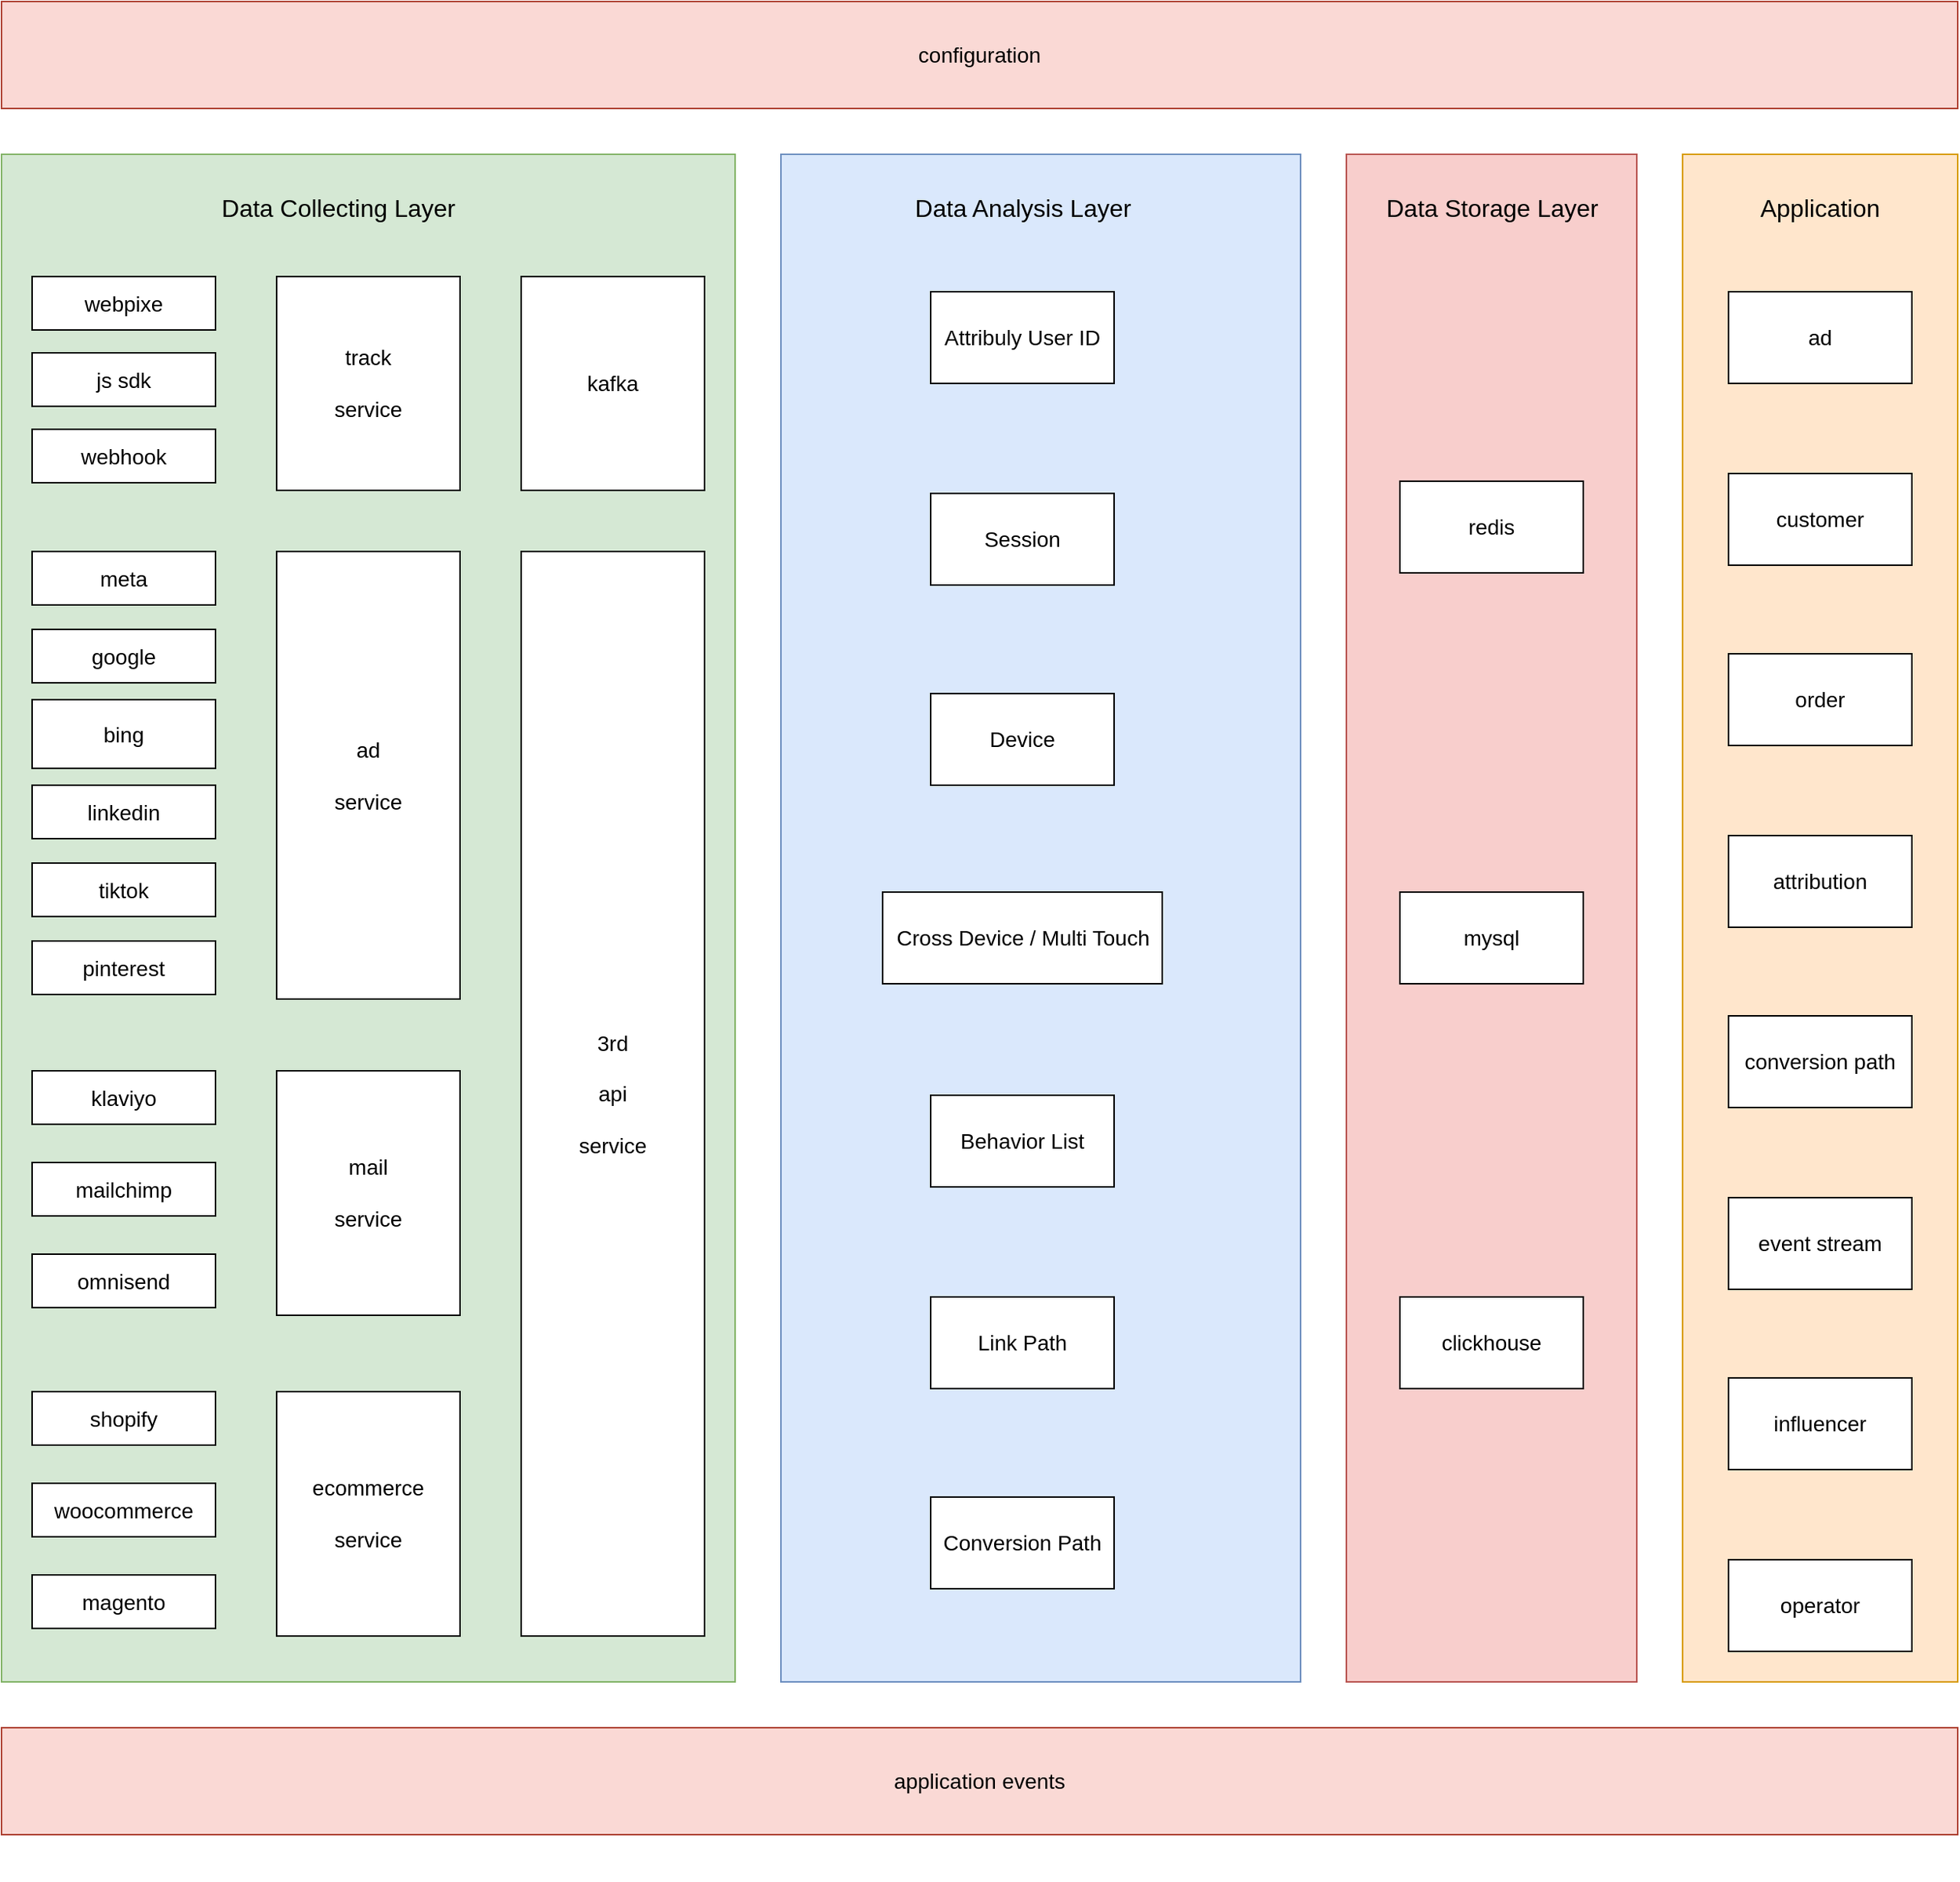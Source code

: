 <mxfile version="22.1.11" type="github">
  <diagram name="第 1 页" id="z60zmUDA_NRWNLkNqfMZ">
    <mxGraphModel dx="1578" dy="894" grid="1" gridSize="10" guides="1" tooltips="1" connect="1" arrows="1" fold="1" page="1" pageScale="1" pageWidth="827" pageHeight="1169" math="0" shadow="0">
      <root>
        <mxCell id="0" />
        <mxCell id="1" parent="0" />
        <mxCell id="jyB_UmzL48LcIVnqlv-9-22" value="" style="rounded=0;whiteSpace=wrap;html=1;fontSize=14;fillColor=#dae8fc;strokeColor=#6c8ebf;" parent="1" vertex="1">
          <mxGeometry x="600" y="290" width="340" height="1000" as="geometry" />
        </mxCell>
        <mxCell id="jyB_UmzL48LcIVnqlv-9-23" value="" style="rounded=0;whiteSpace=wrap;html=1;fontSize=14;fillColor=#f8cecc;strokeColor=#b85450;" parent="1" vertex="1">
          <mxGeometry x="970" y="290" width="190" height="1000" as="geometry" />
        </mxCell>
        <mxCell id="ryWL0rZuBNHNWBqCZ-Gl-1" value="Data Analysis Layer" style="text;html=1;strokeColor=none;fillColor=none;align=center;verticalAlign=middle;whiteSpace=wrap;rounded=0;fontSize=16;" parent="1" vertex="1">
          <mxGeometry x="685.5" y="310" width="145" height="30" as="geometry" />
        </mxCell>
        <mxCell id="ryWL0rZuBNHNWBqCZ-Gl-2" value="Data Storage Layer" style="text;html=1;strokeColor=none;fillColor=none;align=center;verticalAlign=middle;whiteSpace=wrap;rounded=0;fontSize=16;" parent="1" vertex="1">
          <mxGeometry x="987.5" y="310" width="155" height="30" as="geometry" />
        </mxCell>
        <mxCell id="ryWL0rZuBNHNWBqCZ-Gl-3" value="redis" style="rounded=0;whiteSpace=wrap;html=1;fontSize=14;" parent="1" vertex="1">
          <mxGeometry x="1005" y="504" width="120" height="60" as="geometry" />
        </mxCell>
        <mxCell id="ryWL0rZuBNHNWBqCZ-Gl-4" value="application events" style="rounded=0;whiteSpace=wrap;html=1;fontSize=14;fillColor=#fad9d5;strokeColor=#ae4132;" parent="1" vertex="1">
          <mxGeometry x="90" y="1320" width="1280" height="70" as="geometry" />
        </mxCell>
        <mxCell id="ryWL0rZuBNHNWBqCZ-Gl-5" value="mysql" style="rounded=0;whiteSpace=wrap;html=1;fontSize=14;" parent="1" vertex="1">
          <mxGeometry x="1005" y="773" width="120" height="60" as="geometry" />
        </mxCell>
        <mxCell id="ryWL0rZuBNHNWBqCZ-Gl-6" value="clickhouse" style="rounded=0;whiteSpace=wrap;html=1;fontSize=14;" parent="1" vertex="1">
          <mxGeometry x="1005" y="1038" width="120" height="60" as="geometry" />
        </mxCell>
        <mxCell id="ryWL0rZuBNHNWBqCZ-Gl-7" value="" style="rounded=0;whiteSpace=wrap;html=1;fontSize=14;fillColor=#ffe6cc;strokeColor=#d79b00;" parent="1" vertex="1">
          <mxGeometry x="1190" y="290" width="180" height="1000" as="geometry" />
        </mxCell>
        <mxCell id="ryWL0rZuBNHNWBqCZ-Gl-8" value="Application" style="text;html=1;strokeColor=none;fillColor=none;align=center;verticalAlign=middle;whiteSpace=wrap;rounded=0;fontSize=16;" parent="1" vertex="1">
          <mxGeometry x="1250" y="310" width="60" height="30" as="geometry" />
        </mxCell>
        <mxCell id="ryWL0rZuBNHNWBqCZ-Gl-9" value="ad" style="rounded=0;whiteSpace=wrap;html=1;fontSize=14;" parent="1" vertex="1">
          <mxGeometry x="1220" y="380" width="120" height="60" as="geometry" />
        </mxCell>
        <mxCell id="ryWL0rZuBNHNWBqCZ-Gl-10" value="customer" style="rounded=0;whiteSpace=wrap;html=1;fontSize=14;" parent="1" vertex="1">
          <mxGeometry x="1220" y="499" width="120" height="60" as="geometry" />
        </mxCell>
        <mxCell id="ryWL0rZuBNHNWBqCZ-Gl-11" value="order" style="rounded=0;whiteSpace=wrap;html=1;fontSize=14;" parent="1" vertex="1">
          <mxGeometry x="1220" y="617" width="120" height="60" as="geometry" />
        </mxCell>
        <mxCell id="ryWL0rZuBNHNWBqCZ-Gl-12" value="attribution" style="rounded=0;whiteSpace=wrap;html=1;fontSize=14;" parent="1" vertex="1">
          <mxGeometry x="1220" y="736" width="120" height="60" as="geometry" />
        </mxCell>
        <mxCell id="ryWL0rZuBNHNWBqCZ-Gl-13" value="conversion path" style="rounded=0;whiteSpace=wrap;html=1;fontSize=14;" parent="1" vertex="1">
          <mxGeometry x="1220" y="854" width="120" height="60" as="geometry" />
        </mxCell>
        <mxCell id="ryWL0rZuBNHNWBqCZ-Gl-14" value="event stream" style="rounded=0;whiteSpace=wrap;html=1;fontSize=14;" parent="1" vertex="1">
          <mxGeometry x="1220" y="973" width="120" height="60" as="geometry" />
        </mxCell>
        <mxCell id="ryWL0rZuBNHNWBqCZ-Gl-15" value="influencer" style="rounded=0;whiteSpace=wrap;html=1;fontSize=14;" parent="1" vertex="1">
          <mxGeometry x="1220" y="1091" width="120" height="60" as="geometry" />
        </mxCell>
        <mxCell id="ryWL0rZuBNHNWBqCZ-Gl-16" value="operator" style="rounded=0;whiteSpace=wrap;html=1;fontSize=14;" parent="1" vertex="1">
          <mxGeometry x="1220" y="1210" width="120" height="60" as="geometry" />
        </mxCell>
        <mxCell id="ryWL0rZuBNHNWBqCZ-Gl-21" value="" style="group" parent="1" vertex="1" connectable="0">
          <mxGeometry x="90" y="290" width="480" height="1130" as="geometry" />
        </mxCell>
        <mxCell id="jyB_UmzL48LcIVnqlv-9-24" value="" style="rounded=0;whiteSpace=wrap;html=1;fontSize=14;fillColor=#d5e8d4;strokeColor=#82b366;" parent="ryWL0rZuBNHNWBqCZ-Gl-21" vertex="1">
          <mxGeometry width="480" height="1000" as="geometry" />
        </mxCell>
        <mxCell id="jyB_UmzL48LcIVnqlv-9-1" value="webpixe" style="rounded=0;whiteSpace=wrap;html=1;fontSize=14;" parent="ryWL0rZuBNHNWBqCZ-Gl-21" vertex="1">
          <mxGeometry x="20" y="80" width="120" height="35" as="geometry" />
        </mxCell>
        <mxCell id="jyB_UmzL48LcIVnqlv-9-2" value="js sdk" style="rounded=0;whiteSpace=wrap;html=1;fontSize=14;" parent="ryWL0rZuBNHNWBqCZ-Gl-21" vertex="1">
          <mxGeometry x="20" y="130" width="120" height="35" as="geometry" />
        </mxCell>
        <mxCell id="jyB_UmzL48LcIVnqlv-9-3" value="webhook" style="rounded=0;whiteSpace=wrap;html=1;fontSize=14;" parent="ryWL0rZuBNHNWBqCZ-Gl-21" vertex="1">
          <mxGeometry x="20" y="180" width="120" height="35" as="geometry" />
        </mxCell>
        <mxCell id="jyB_UmzL48LcIVnqlv-9-4" value="track&lt;br style=&quot;font-size: 14px;&quot;&gt;&lt;br style=&quot;font-size: 14px;&quot;&gt;service" style="rounded=0;whiteSpace=wrap;html=1;fontSize=14;" parent="ryWL0rZuBNHNWBqCZ-Gl-21" vertex="1">
          <mxGeometry x="180" y="80" width="120" height="140" as="geometry" />
        </mxCell>
        <mxCell id="jyB_UmzL48LcIVnqlv-9-5" value="kafka" style="rounded=0;whiteSpace=wrap;html=1;fontSize=14;" parent="ryWL0rZuBNHNWBqCZ-Gl-21" vertex="1">
          <mxGeometry x="340" y="80" width="120" height="140" as="geometry" />
        </mxCell>
        <mxCell id="jyB_UmzL48LcIVnqlv-9-6" value="meta" style="rounded=0;whiteSpace=wrap;html=1;fontSize=14;" parent="ryWL0rZuBNHNWBqCZ-Gl-21" vertex="1">
          <mxGeometry x="20" y="260" width="120" height="35" as="geometry" />
        </mxCell>
        <mxCell id="jyB_UmzL48LcIVnqlv-9-7" value="google" style="rounded=0;whiteSpace=wrap;html=1;fontSize=14;" parent="ryWL0rZuBNHNWBqCZ-Gl-21" vertex="1">
          <mxGeometry x="20" y="311" width="120" height="35" as="geometry" />
        </mxCell>
        <mxCell id="jyB_UmzL48LcIVnqlv-9-8" value="bing" style="rounded=0;whiteSpace=wrap;html=1;fontSize=14;" parent="ryWL0rZuBNHNWBqCZ-Gl-21" vertex="1">
          <mxGeometry x="20" y="357" width="120" height="45" as="geometry" />
        </mxCell>
        <mxCell id="jyB_UmzL48LcIVnqlv-9-9" value="linkedin" style="rounded=0;whiteSpace=wrap;html=1;fontSize=14;" parent="ryWL0rZuBNHNWBqCZ-Gl-21" vertex="1">
          <mxGeometry x="20" y="413" width="120" height="35" as="geometry" />
        </mxCell>
        <mxCell id="jyB_UmzL48LcIVnqlv-9-10" value="tiktok" style="rounded=0;whiteSpace=wrap;html=1;fontSize=14;" parent="ryWL0rZuBNHNWBqCZ-Gl-21" vertex="1">
          <mxGeometry x="20" y="464" width="120" height="35" as="geometry" />
        </mxCell>
        <mxCell id="jyB_UmzL48LcIVnqlv-9-11" value="pinterest" style="rounded=0;whiteSpace=wrap;html=1;fontSize=14;" parent="ryWL0rZuBNHNWBqCZ-Gl-21" vertex="1">
          <mxGeometry x="20" y="515" width="120" height="35" as="geometry" />
        </mxCell>
        <mxCell id="jyB_UmzL48LcIVnqlv-9-12" value="klaviyo" style="rounded=0;whiteSpace=wrap;html=1;fontSize=14;" parent="ryWL0rZuBNHNWBqCZ-Gl-21" vertex="1">
          <mxGeometry x="20" y="600" width="120" height="35" as="geometry" />
        </mxCell>
        <mxCell id="jyB_UmzL48LcIVnqlv-9-13" value="mailchimp" style="rounded=0;whiteSpace=wrap;html=1;fontSize=14;" parent="ryWL0rZuBNHNWBqCZ-Gl-21" vertex="1">
          <mxGeometry x="20" y="660" width="120" height="35" as="geometry" />
        </mxCell>
        <mxCell id="jyB_UmzL48LcIVnqlv-9-14" value="omnisend" style="rounded=0;whiteSpace=wrap;html=1;fontSize=14;" parent="ryWL0rZuBNHNWBqCZ-Gl-21" vertex="1">
          <mxGeometry x="20" y="720" width="120" height="35" as="geometry" />
        </mxCell>
        <mxCell id="jyB_UmzL48LcIVnqlv-9-15" value="shopify" style="rounded=0;whiteSpace=wrap;html=1;fontSize=14;" parent="ryWL0rZuBNHNWBqCZ-Gl-21" vertex="1">
          <mxGeometry x="20" y="810" width="120" height="35" as="geometry" />
        </mxCell>
        <mxCell id="jyB_UmzL48LcIVnqlv-9-16" value="woocommerce" style="rounded=0;whiteSpace=wrap;html=1;fontSize=14;" parent="ryWL0rZuBNHNWBqCZ-Gl-21" vertex="1">
          <mxGeometry x="20" y="870" width="120" height="35" as="geometry" />
        </mxCell>
        <mxCell id="jyB_UmzL48LcIVnqlv-9-17" value="magento" style="rounded=0;whiteSpace=wrap;html=1;fontSize=14;" parent="ryWL0rZuBNHNWBqCZ-Gl-21" vertex="1">
          <mxGeometry x="20" y="930" width="120" height="35" as="geometry" />
        </mxCell>
        <mxCell id="jyB_UmzL48LcIVnqlv-9-18" value="ad&lt;br style=&quot;font-size: 14px;&quot;&gt;&lt;br style=&quot;font-size: 14px;&quot;&gt;service" style="rounded=0;whiteSpace=wrap;html=1;fontSize=14;" parent="ryWL0rZuBNHNWBqCZ-Gl-21" vertex="1">
          <mxGeometry x="180" y="260" width="120" height="293" as="geometry" />
        </mxCell>
        <mxCell id="jyB_UmzL48LcIVnqlv-9-19" value="mail&lt;br style=&quot;font-size: 14px;&quot;&gt;&lt;br style=&quot;font-size: 14px;&quot;&gt;service" style="rounded=0;whiteSpace=wrap;html=1;fontSize=14;" parent="ryWL0rZuBNHNWBqCZ-Gl-21" vertex="1">
          <mxGeometry x="180" y="600" width="120" height="160" as="geometry" />
        </mxCell>
        <mxCell id="jyB_UmzL48LcIVnqlv-9-20" value="ecommerce&lt;br style=&quot;font-size: 14px;&quot;&gt;&lt;br style=&quot;font-size: 14px;&quot;&gt;service" style="rounded=0;whiteSpace=wrap;html=1;fontSize=14;" parent="ryWL0rZuBNHNWBqCZ-Gl-21" vertex="1">
          <mxGeometry x="180" y="810" width="120" height="160" as="geometry" />
        </mxCell>
        <mxCell id="jyB_UmzL48LcIVnqlv-9-21" value="3rd&lt;br style=&quot;font-size: 14px;&quot;&gt;&lt;br style=&quot;font-size: 14px;&quot;&gt;api&lt;br style=&quot;font-size: 14px;&quot;&gt;&lt;br style=&quot;font-size: 14px;&quot;&gt;service" style="rounded=0;whiteSpace=wrap;html=1;fontSize=14;" parent="ryWL0rZuBNHNWBqCZ-Gl-21" vertex="1">
          <mxGeometry x="340" y="260" width="120" height="710" as="geometry" />
        </mxCell>
        <mxCell id="jyB_UmzL48LcIVnqlv-9-26" value="Data Collecting Layer" style="text;html=1;align=center;verticalAlign=middle;resizable=0;points=[];autosize=1;strokeColor=none;fillColor=none;fontSize=16;" parent="ryWL0rZuBNHNWBqCZ-Gl-21" vertex="1">
          <mxGeometry x="130" y="20" width="180" height="30" as="geometry" />
        </mxCell>
        <mxCell id="ryWL0rZuBNHNWBqCZ-Gl-24" value="Attribuly User ID" style="rounded=0;whiteSpace=wrap;html=1;labelBorderColor=none;fontSize=14;" parent="1" vertex="1">
          <mxGeometry x="698" y="380" width="120" height="60" as="geometry" />
        </mxCell>
        <mxCell id="ryWL0rZuBNHNWBqCZ-Gl-25" value="Session" style="rounded=0;whiteSpace=wrap;html=1;labelBorderColor=none;fontSize=14;" parent="1" vertex="1">
          <mxGeometry x="698" y="512" width="120" height="60" as="geometry" />
        </mxCell>
        <mxCell id="ryWL0rZuBNHNWBqCZ-Gl-26" value="Device" style="rounded=0;whiteSpace=wrap;html=1;labelBorderColor=none;fontSize=14;" parent="1" vertex="1">
          <mxGeometry x="698" y="643" width="120" height="60" as="geometry" />
        </mxCell>
        <mxCell id="ryWL0rZuBNHNWBqCZ-Gl-27" value="Cross Device / Multi Touch" style="rounded=0;whiteSpace=wrap;html=1;labelBorderColor=none;fontSize=14;" parent="1" vertex="1">
          <mxGeometry x="666.5" y="773" width="183" height="60" as="geometry" />
        </mxCell>
        <mxCell id="ryWL0rZuBNHNWBqCZ-Gl-28" value="Behavior List" style="rounded=0;whiteSpace=wrap;html=1;labelBorderColor=none;fontSize=14;" parent="1" vertex="1">
          <mxGeometry x="698" y="906" width="120" height="60" as="geometry" />
        </mxCell>
        <mxCell id="ryWL0rZuBNHNWBqCZ-Gl-29" value="Link Path" style="rounded=0;whiteSpace=wrap;html=1;labelBorderColor=none;fontSize=14;" parent="1" vertex="1">
          <mxGeometry x="698" y="1038" width="120" height="60" as="geometry" />
        </mxCell>
        <mxCell id="ryWL0rZuBNHNWBqCZ-Gl-30" value="Conversion Path" style="rounded=0;whiteSpace=wrap;html=1;labelBorderColor=none;fontSize=14;" parent="1" vertex="1">
          <mxGeometry x="698" y="1169" width="120" height="60" as="geometry" />
        </mxCell>
        <mxCell id="ryWL0rZuBNHNWBqCZ-Gl-31" value="configuration" style="rounded=0;whiteSpace=wrap;html=1;fontSize=14;fillColor=#fad9d5;strokeColor=#ae4132;" parent="1" vertex="1">
          <mxGeometry x="90" y="190" width="1280" height="70" as="geometry" />
        </mxCell>
      </root>
    </mxGraphModel>
  </diagram>
</mxfile>
